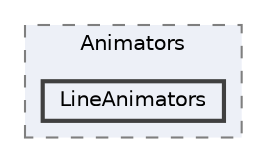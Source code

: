 digraph "/mnt/c/Users/lefte/Mujin/MastersThesis/Taz/TazGraph/TazGraphEngine/GECS/Animators/LineAnimators"
{
 // LATEX_PDF_SIZE
  bgcolor="transparent";
  edge [fontname=Helvetica,fontsize=10,labelfontname=Helvetica,labelfontsize=10];
  node [fontname=Helvetica,fontsize=10,shape=box,height=0.2,width=0.4];
  compound=true
  subgraph clusterdir_bdb1b9f6f5872ad947a647fcb9f77180 {
    graph [ bgcolor="#edf0f7", pencolor="grey50", label="Animators", fontname=Helvetica,fontsize=10 style="filled,dashed", URL="dir_bdb1b9f6f5872ad947a647fcb9f77180.html",tooltip=""]
  dir_b2da113b87181c61a8f305055874c5cc [label="LineAnimators", fillcolor="#edf0f7", color="grey25", style="filled,bold", URL="dir_b2da113b87181c61a8f305055874c5cc.html",tooltip=""];
  }
}
